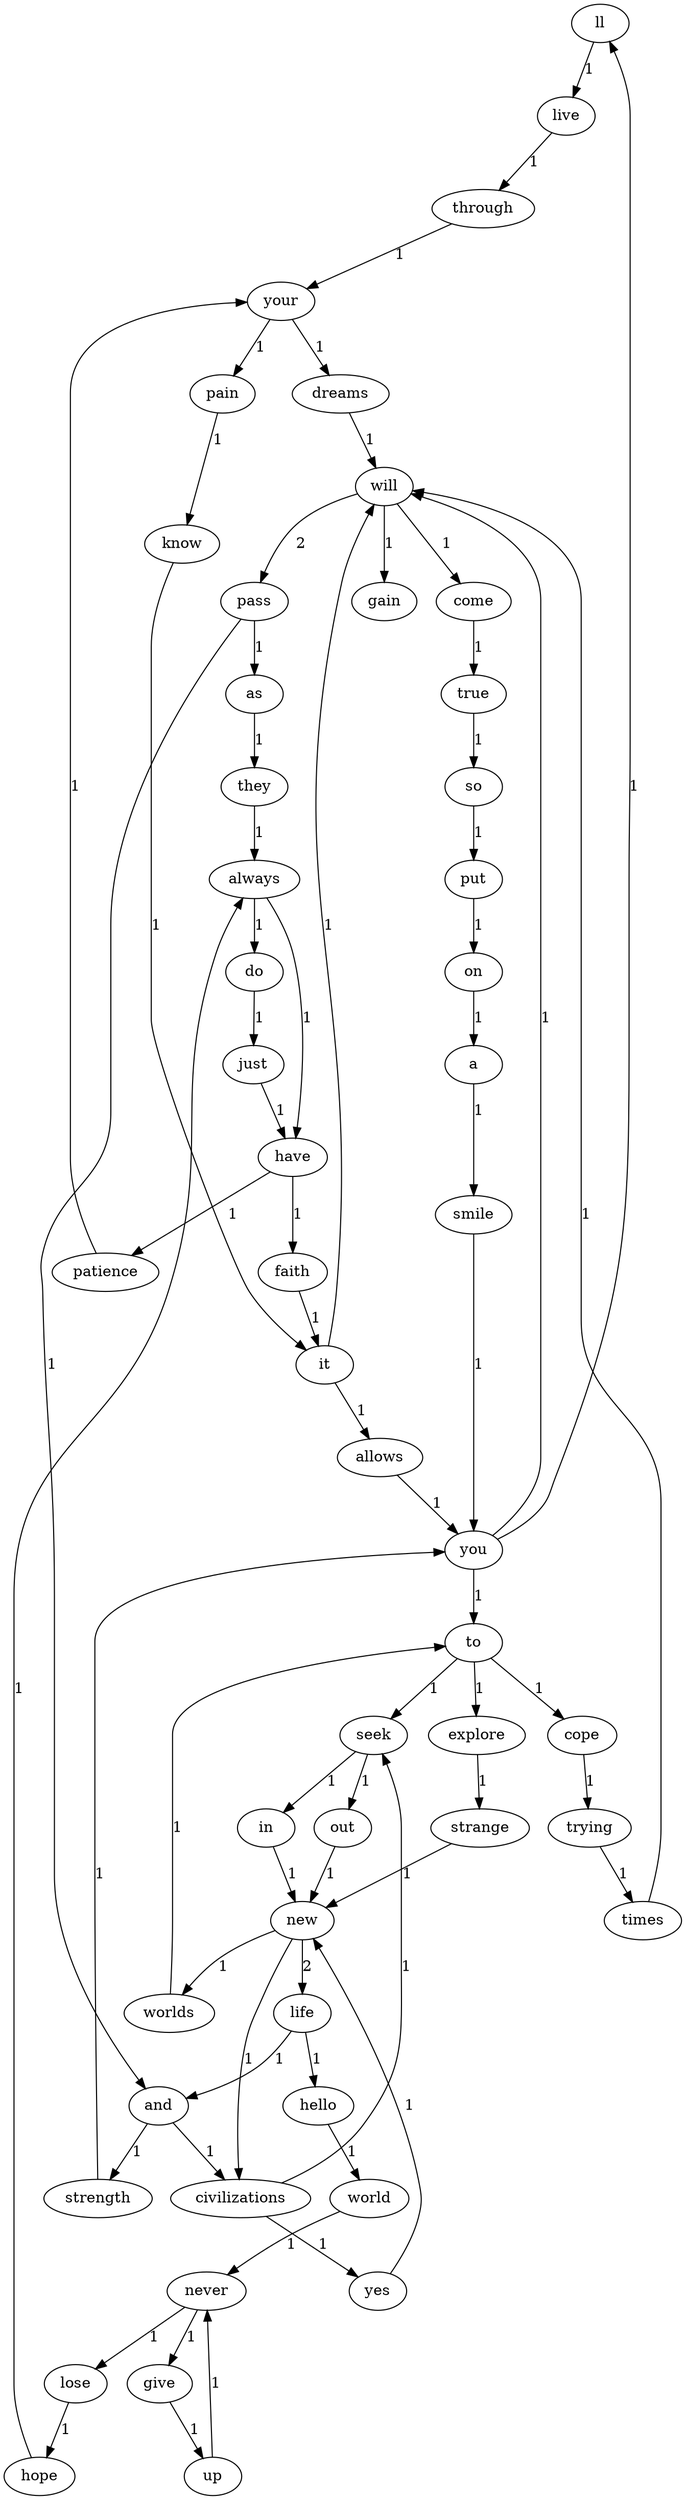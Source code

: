 digraph G {
  ll -> live [label="1"];
  through -> your [label="1"];
  strength -> you [label="1"];
  your -> dreams [label="1"];
  your -> pain [label="1"];
  do -> just [label="1"];
  hope -> always [label="1"];
  put -> on [label="1"];
  smile -> you [label="1"];
  up -> never [label="1"];
  civilizations -> seek [label="1"];
  civilizations -> yes [label="1"];
  you -> ll [label="1"];
  you -> to [label="1"];
  you -> will [label="1"];
  they -> always [label="1"];
  always -> have [label="1"];
  always -> do [label="1"];
  new -> civilizations [label="1"];
  new -> life [label="2"];
  new -> worlds [label="1"];
  give -> up [label="1"];
  in -> new [label="1"];
  pass -> as [label="1"];
  pass -> and [label="1"];
  lose -> hope [label="1"];
  come -> true [label="1"];
  it -> allows [label="1"];
  it -> will [label="1"];
  strange -> new [label="1"];
  never -> give [label="1"];
  never -> lose [label="1"];
  as -> they [label="1"];
  trying -> times [label="1"];
  true -> so [label="1"];
  know -> it [label="1"];
  hello -> world [label="1"];
  worlds -> to [label="1"];
  faith -> it [label="1"];
  dreams -> will [label="1"];
  seek -> in [label="1"];
  seek -> out [label="1"];
  life -> hello [label="1"];
  life -> and [label="1"];
  cope -> trying [label="1"];
  out -> new [label="1"];
  times -> will [label="1"];
  world -> never [label="1"];
  and -> civilizations [label="1"];
  and -> strength [label="1"];
  have -> faith [label="1"];
  have -> patience [label="1"];
  patience -> your [label="1"];
  so -> put [label="1"];
  just -> have [label="1"];
  live -> through [label="1"];
  on -> a [label="1"];
  allows -> you [label="1"];
  a -> smile [label="1"];
  pain -> know [label="1"];
  explore -> strange [label="1"];
  will -> gain [label="1"];
  will -> come [label="1"];
  will -> pass [label="2"];
  yes -> new [label="1"];
  to -> cope [label="1"];
  to -> explore [label="1"];
  to -> seek [label="1"];
}
